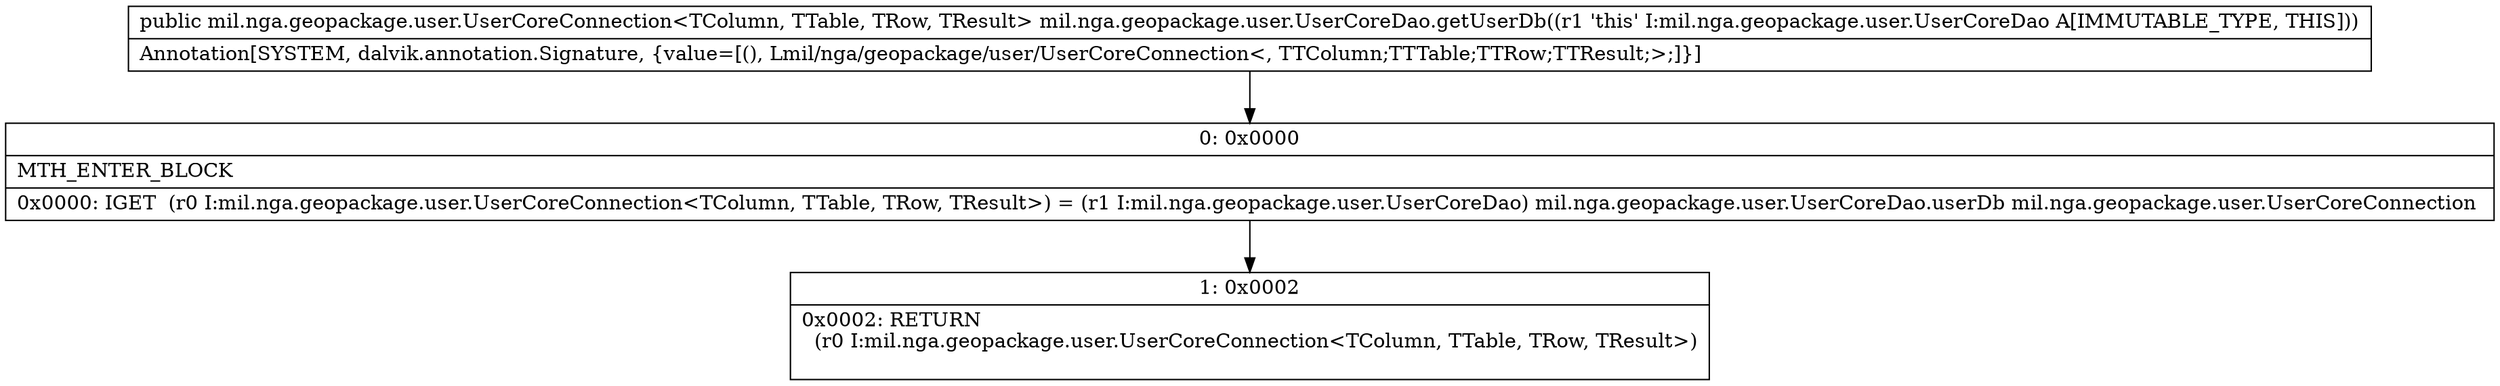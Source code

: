 digraph "CFG formil.nga.geopackage.user.UserCoreDao.getUserDb()Lmil\/nga\/geopackage\/user\/UserCoreConnection;" {
Node_0 [shape=record,label="{0\:\ 0x0000|MTH_ENTER_BLOCK\l|0x0000: IGET  (r0 I:mil.nga.geopackage.user.UserCoreConnection\<TColumn, TTable, TRow, TResult\>) = (r1 I:mil.nga.geopackage.user.UserCoreDao) mil.nga.geopackage.user.UserCoreDao.userDb mil.nga.geopackage.user.UserCoreConnection \l}"];
Node_1 [shape=record,label="{1\:\ 0x0002|0x0002: RETURN  \l  (r0 I:mil.nga.geopackage.user.UserCoreConnection\<TColumn, TTable, TRow, TResult\>)\l \l}"];
MethodNode[shape=record,label="{public mil.nga.geopackage.user.UserCoreConnection\<TColumn, TTable, TRow, TResult\> mil.nga.geopackage.user.UserCoreDao.getUserDb((r1 'this' I:mil.nga.geopackage.user.UserCoreDao A[IMMUTABLE_TYPE, THIS]))  | Annotation[SYSTEM, dalvik.annotation.Signature, \{value=[(), Lmil\/nga\/geopackage\/user\/UserCoreConnection\<, TTColumn;TTTable;TTRow;TTResult;\>;]\}]\l}"];
MethodNode -> Node_0;
Node_0 -> Node_1;
}

